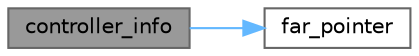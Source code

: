 digraph "controller_info"
{
 // LATEX_PDF_SIZE
  bgcolor="transparent";
  edge [fontname=Helvetica,fontsize=10,labelfontname=Helvetica,labelfontsize=10];
  node [fontname=Helvetica,fontsize=10,shape=box,height=0.2,width=0.4];
  rankdir="LR";
  Node1 [label="controller_info",height=0.2,width=0.4,color="gray40", fillcolor="grey60", style="filled", fontcolor="black",tooltip="This functions reads and stores all the necessary information in the struct vg_vbe_contr_info_t."];
  Node1 -> Node2 [color="steelblue1",style="solid"];
  Node2 [label="far_pointer",height=0.2,width=0.4,color="grey40", fillcolor="white", style="filled",URL="$video_8c.html#a0b26dd63c01a55661aceef7460a9875a",tooltip=" "];
}
